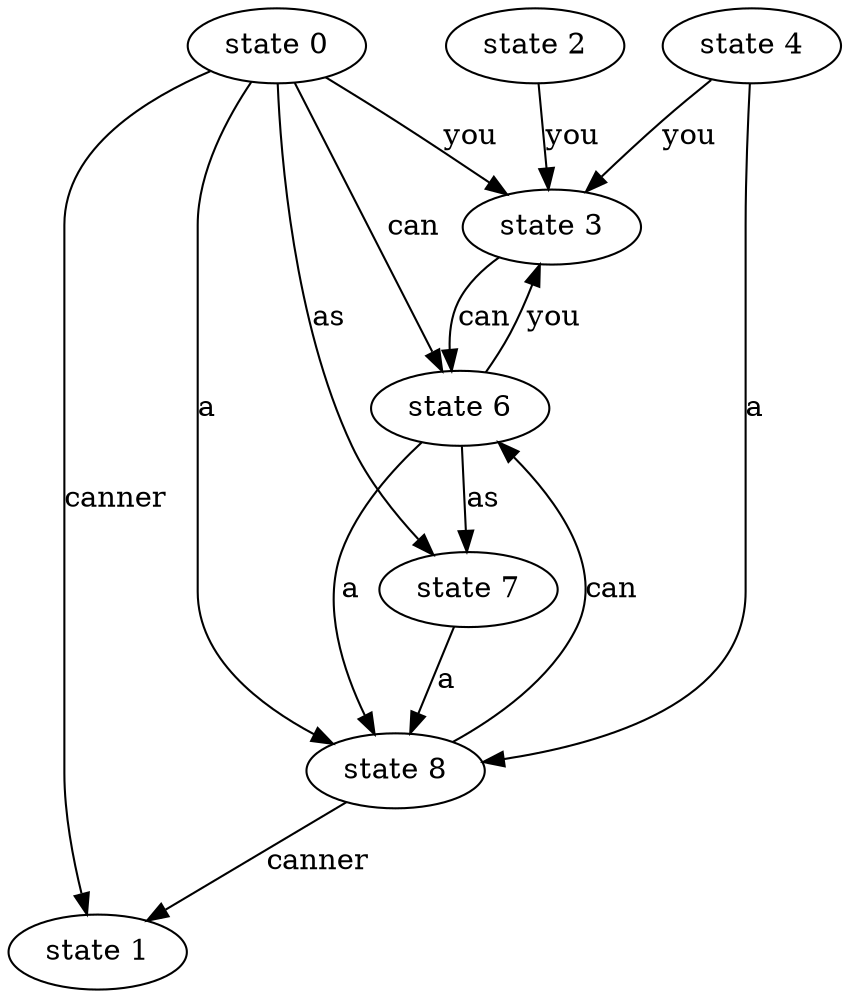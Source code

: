 digraph abc{ 
"state 2" -> "state 3" [ label="you" ]; 
"state 8" -> "state 1" [ label="canner" ]; 
"state 8" -> "state 6" [ label="can" ]; 
"state 4" -> "state 8" [ label="a" ]; 
"state 4" -> "state 3" [ label="you" ]; 
"state 7" -> "state 8" [ label="a" ]; 
"state 3" -> "state 6" [ label="can" ]; 
"state 0" -> "state 1" [ label="canner" ]; 
"state 0" -> "state 8" [ label="a" ]; 
"state 0" -> "state 7" [ label="as" ]; 
"state 0" -> "state 6" [ label="can" ]; 
"state 0" -> "state 3" [ label="you" ]; 
"state 6" -> "state 8" [ label="a" ]; 
"state 6" -> "state 7" [ label="as" ]; 
"state 6" -> "state 3" [ label="you" ]; 
}